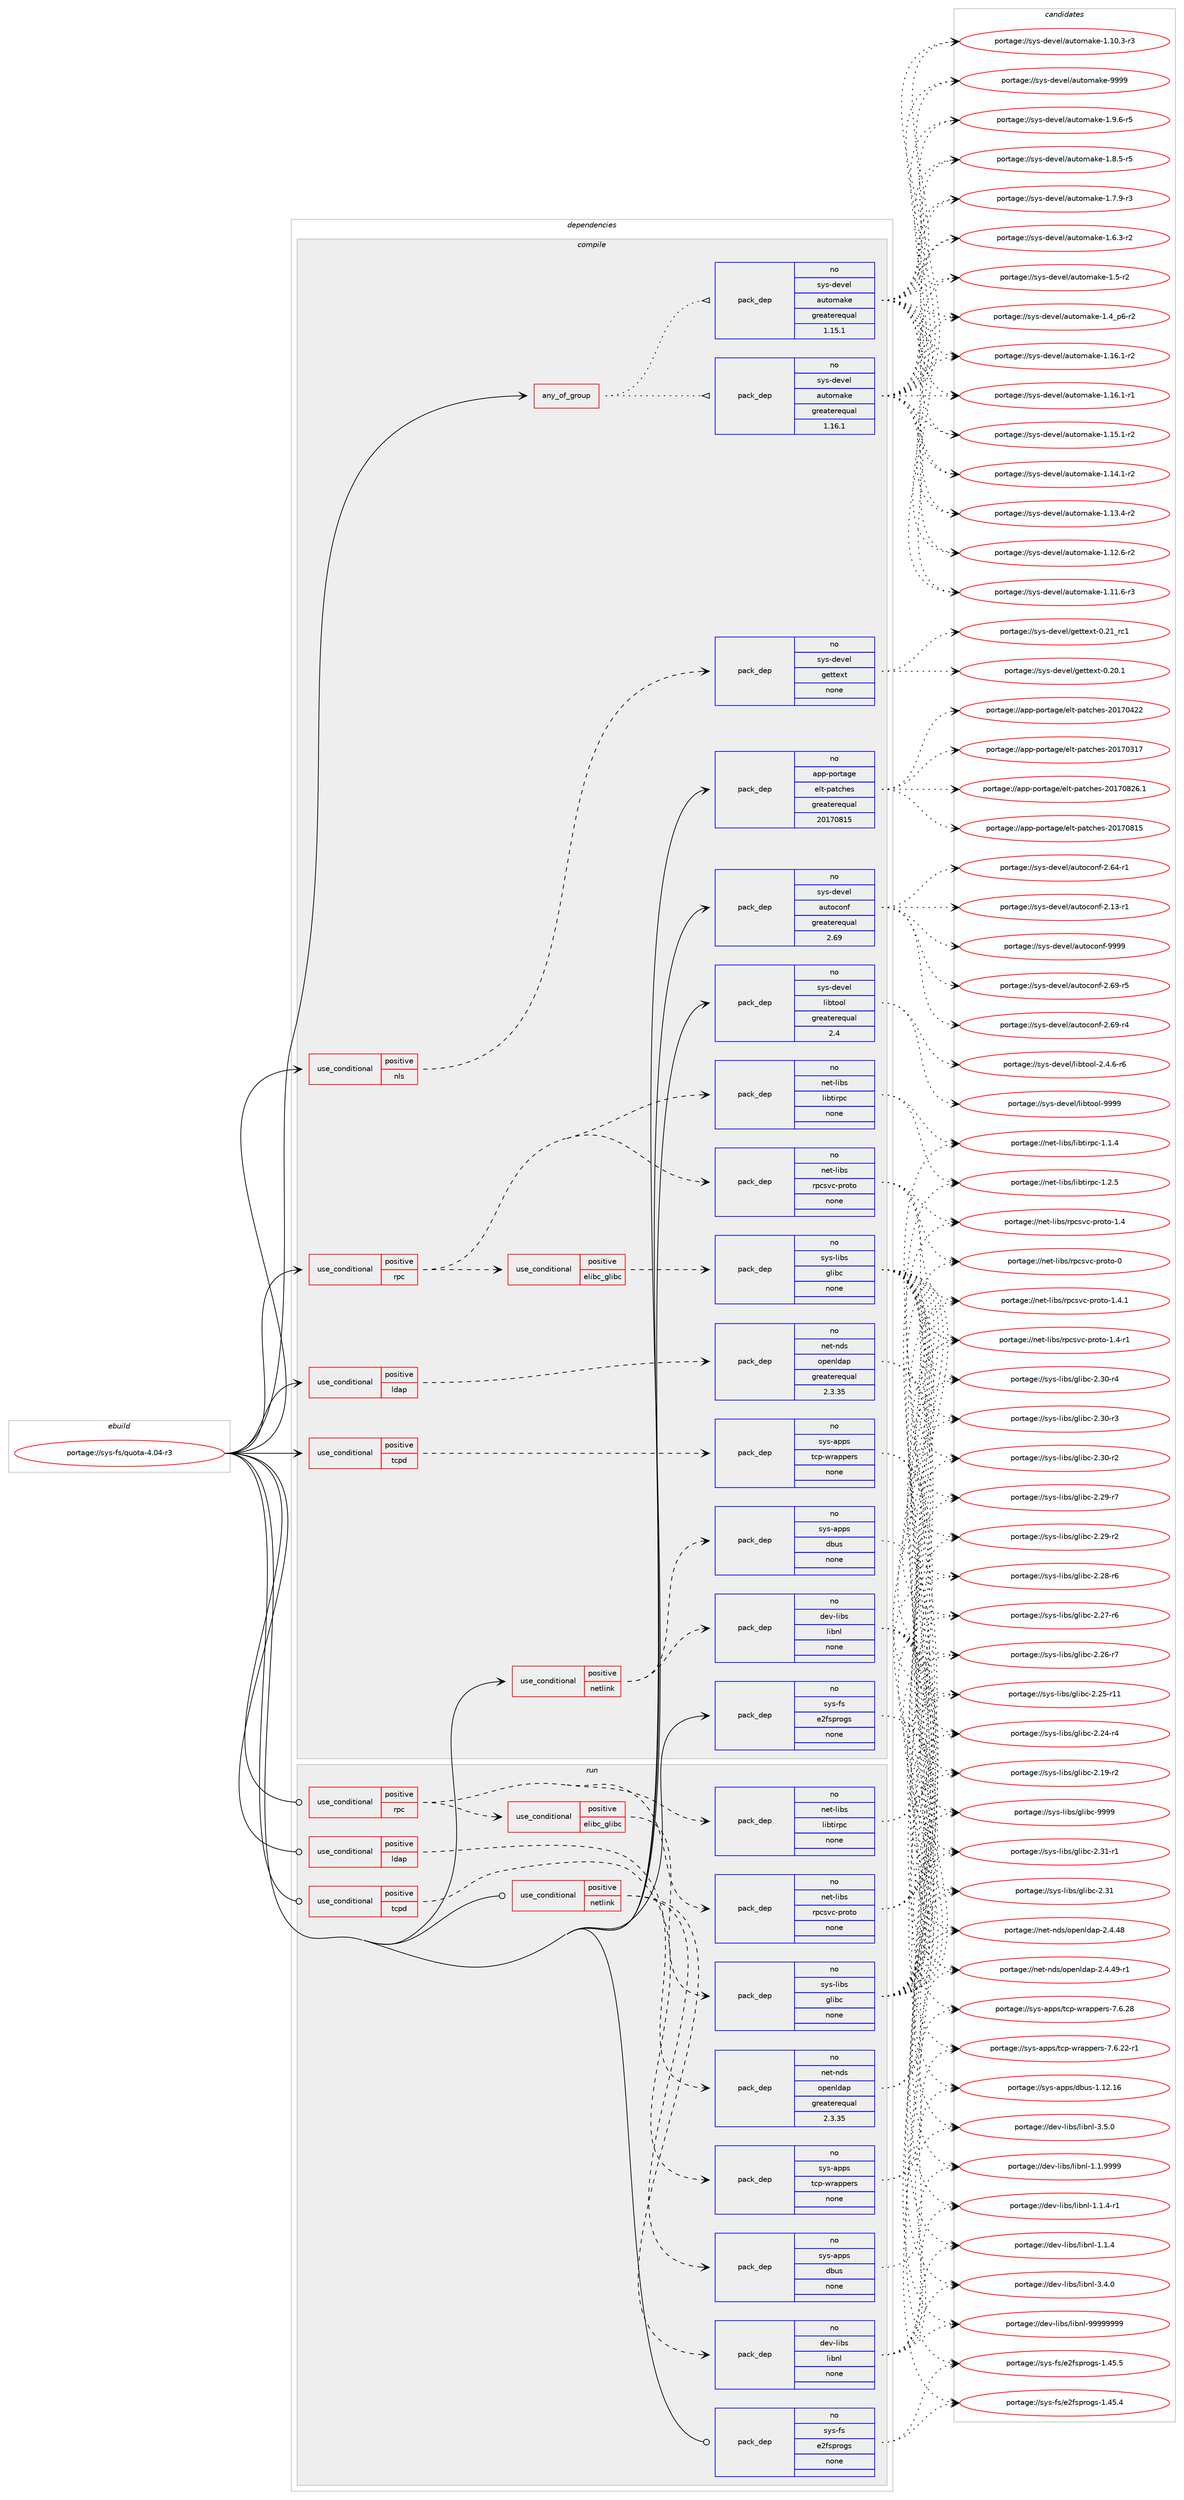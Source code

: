 digraph prolog {

# *************
# Graph options
# *************

newrank=true;
concentrate=true;
compound=true;
graph [rankdir=LR,fontname=Helvetica,fontsize=10,ranksep=1.5];#, ranksep=2.5, nodesep=0.2];
edge  [arrowhead=vee];
node  [fontname=Helvetica,fontsize=10];

# **********
# The ebuild
# **********

subgraph cluster_leftcol {
color=gray;
rank=same;
label=<<i>ebuild</i>>;
id [label="portage://sys-fs/quota-4.04-r3", color=red, width=4, href="../sys-fs/quota-4.04-r3.svg"];
}

# ****************
# The dependencies
# ****************

subgraph cluster_midcol {
color=gray;
label=<<i>dependencies</i>>;
subgraph cluster_compile {
fillcolor="#eeeeee";
style=filled;
label=<<i>compile</i>>;
subgraph any618 {
dependency23754 [label=<<TABLE BORDER="0" CELLBORDER="1" CELLSPACING="0" CELLPADDING="4"><TR><TD CELLPADDING="10">any_of_group</TD></TR></TABLE>>, shape=none, color=red];subgraph pack19306 {
dependency23755 [label=<<TABLE BORDER="0" CELLBORDER="1" CELLSPACING="0" CELLPADDING="4" WIDTH="220"><TR><TD ROWSPAN="6" CELLPADDING="30">pack_dep</TD></TR><TR><TD WIDTH="110">no</TD></TR><TR><TD>sys-devel</TD></TR><TR><TD>automake</TD></TR><TR><TD>greaterequal</TD></TR><TR><TD>1.16.1</TD></TR></TABLE>>, shape=none, color=blue];
}
dependency23754:e -> dependency23755:w [weight=20,style="dotted",arrowhead="oinv"];
subgraph pack19307 {
dependency23756 [label=<<TABLE BORDER="0" CELLBORDER="1" CELLSPACING="0" CELLPADDING="4" WIDTH="220"><TR><TD ROWSPAN="6" CELLPADDING="30">pack_dep</TD></TR><TR><TD WIDTH="110">no</TD></TR><TR><TD>sys-devel</TD></TR><TR><TD>automake</TD></TR><TR><TD>greaterequal</TD></TR><TR><TD>1.15.1</TD></TR></TABLE>>, shape=none, color=blue];
}
dependency23754:e -> dependency23756:w [weight=20,style="dotted",arrowhead="oinv"];
}
id:e -> dependency23754:w [weight=20,style="solid",arrowhead="vee"];
subgraph cond3828 {
dependency23757 [label=<<TABLE BORDER="0" CELLBORDER="1" CELLSPACING="0" CELLPADDING="4"><TR><TD ROWSPAN="3" CELLPADDING="10">use_conditional</TD></TR><TR><TD>positive</TD></TR><TR><TD>ldap</TD></TR></TABLE>>, shape=none, color=red];
subgraph pack19308 {
dependency23758 [label=<<TABLE BORDER="0" CELLBORDER="1" CELLSPACING="0" CELLPADDING="4" WIDTH="220"><TR><TD ROWSPAN="6" CELLPADDING="30">pack_dep</TD></TR><TR><TD WIDTH="110">no</TD></TR><TR><TD>net-nds</TD></TR><TR><TD>openldap</TD></TR><TR><TD>greaterequal</TD></TR><TR><TD>2.3.35</TD></TR></TABLE>>, shape=none, color=blue];
}
dependency23757:e -> dependency23758:w [weight=20,style="dashed",arrowhead="vee"];
}
id:e -> dependency23757:w [weight=20,style="solid",arrowhead="vee"];
subgraph cond3829 {
dependency23759 [label=<<TABLE BORDER="0" CELLBORDER="1" CELLSPACING="0" CELLPADDING="4"><TR><TD ROWSPAN="3" CELLPADDING="10">use_conditional</TD></TR><TR><TD>positive</TD></TR><TR><TD>netlink</TD></TR></TABLE>>, shape=none, color=red];
subgraph pack19309 {
dependency23760 [label=<<TABLE BORDER="0" CELLBORDER="1" CELLSPACING="0" CELLPADDING="4" WIDTH="220"><TR><TD ROWSPAN="6" CELLPADDING="30">pack_dep</TD></TR><TR><TD WIDTH="110">no</TD></TR><TR><TD>sys-apps</TD></TR><TR><TD>dbus</TD></TR><TR><TD>none</TD></TR><TR><TD></TD></TR></TABLE>>, shape=none, color=blue];
}
dependency23759:e -> dependency23760:w [weight=20,style="dashed",arrowhead="vee"];
subgraph pack19310 {
dependency23761 [label=<<TABLE BORDER="0" CELLBORDER="1" CELLSPACING="0" CELLPADDING="4" WIDTH="220"><TR><TD ROWSPAN="6" CELLPADDING="30">pack_dep</TD></TR><TR><TD WIDTH="110">no</TD></TR><TR><TD>dev-libs</TD></TR><TR><TD>libnl</TD></TR><TR><TD>none</TD></TR><TR><TD></TD></TR></TABLE>>, shape=none, color=blue];
}
dependency23759:e -> dependency23761:w [weight=20,style="dashed",arrowhead="vee"];
}
id:e -> dependency23759:w [weight=20,style="solid",arrowhead="vee"];
subgraph cond3830 {
dependency23762 [label=<<TABLE BORDER="0" CELLBORDER="1" CELLSPACING="0" CELLPADDING="4"><TR><TD ROWSPAN="3" CELLPADDING="10">use_conditional</TD></TR><TR><TD>positive</TD></TR><TR><TD>nls</TD></TR></TABLE>>, shape=none, color=red];
subgraph pack19311 {
dependency23763 [label=<<TABLE BORDER="0" CELLBORDER="1" CELLSPACING="0" CELLPADDING="4" WIDTH="220"><TR><TD ROWSPAN="6" CELLPADDING="30">pack_dep</TD></TR><TR><TD WIDTH="110">no</TD></TR><TR><TD>sys-devel</TD></TR><TR><TD>gettext</TD></TR><TR><TD>none</TD></TR><TR><TD></TD></TR></TABLE>>, shape=none, color=blue];
}
dependency23762:e -> dependency23763:w [weight=20,style="dashed",arrowhead="vee"];
}
id:e -> dependency23762:w [weight=20,style="solid",arrowhead="vee"];
subgraph cond3831 {
dependency23764 [label=<<TABLE BORDER="0" CELLBORDER="1" CELLSPACING="0" CELLPADDING="4"><TR><TD ROWSPAN="3" CELLPADDING="10">use_conditional</TD></TR><TR><TD>positive</TD></TR><TR><TD>rpc</TD></TR></TABLE>>, shape=none, color=red];
subgraph cond3832 {
dependency23765 [label=<<TABLE BORDER="0" CELLBORDER="1" CELLSPACING="0" CELLPADDING="4"><TR><TD ROWSPAN="3" CELLPADDING="10">use_conditional</TD></TR><TR><TD>positive</TD></TR><TR><TD>elibc_glibc</TD></TR></TABLE>>, shape=none, color=red];
subgraph pack19312 {
dependency23766 [label=<<TABLE BORDER="0" CELLBORDER="1" CELLSPACING="0" CELLPADDING="4" WIDTH="220"><TR><TD ROWSPAN="6" CELLPADDING="30">pack_dep</TD></TR><TR><TD WIDTH="110">no</TD></TR><TR><TD>sys-libs</TD></TR><TR><TD>glibc</TD></TR><TR><TD>none</TD></TR><TR><TD></TD></TR></TABLE>>, shape=none, color=blue];
}
dependency23765:e -> dependency23766:w [weight=20,style="dashed",arrowhead="vee"];
}
dependency23764:e -> dependency23765:w [weight=20,style="dashed",arrowhead="vee"];
subgraph pack19313 {
dependency23767 [label=<<TABLE BORDER="0" CELLBORDER="1" CELLSPACING="0" CELLPADDING="4" WIDTH="220"><TR><TD ROWSPAN="6" CELLPADDING="30">pack_dep</TD></TR><TR><TD WIDTH="110">no</TD></TR><TR><TD>net-libs</TD></TR><TR><TD>libtirpc</TD></TR><TR><TD>none</TD></TR><TR><TD></TD></TR></TABLE>>, shape=none, color=blue];
}
dependency23764:e -> dependency23767:w [weight=20,style="dashed",arrowhead="vee"];
subgraph pack19314 {
dependency23768 [label=<<TABLE BORDER="0" CELLBORDER="1" CELLSPACING="0" CELLPADDING="4" WIDTH="220"><TR><TD ROWSPAN="6" CELLPADDING="30">pack_dep</TD></TR><TR><TD WIDTH="110">no</TD></TR><TR><TD>net-libs</TD></TR><TR><TD>rpcsvc-proto</TD></TR><TR><TD>none</TD></TR><TR><TD></TD></TR></TABLE>>, shape=none, color=blue];
}
dependency23764:e -> dependency23768:w [weight=20,style="dashed",arrowhead="vee"];
}
id:e -> dependency23764:w [weight=20,style="solid",arrowhead="vee"];
subgraph cond3833 {
dependency23769 [label=<<TABLE BORDER="0" CELLBORDER="1" CELLSPACING="0" CELLPADDING="4"><TR><TD ROWSPAN="3" CELLPADDING="10">use_conditional</TD></TR><TR><TD>positive</TD></TR><TR><TD>tcpd</TD></TR></TABLE>>, shape=none, color=red];
subgraph pack19315 {
dependency23770 [label=<<TABLE BORDER="0" CELLBORDER="1" CELLSPACING="0" CELLPADDING="4" WIDTH="220"><TR><TD ROWSPAN="6" CELLPADDING="30">pack_dep</TD></TR><TR><TD WIDTH="110">no</TD></TR><TR><TD>sys-apps</TD></TR><TR><TD>tcp-wrappers</TD></TR><TR><TD>none</TD></TR><TR><TD></TD></TR></TABLE>>, shape=none, color=blue];
}
dependency23769:e -> dependency23770:w [weight=20,style="dashed",arrowhead="vee"];
}
id:e -> dependency23769:w [weight=20,style="solid",arrowhead="vee"];
subgraph pack19316 {
dependency23771 [label=<<TABLE BORDER="0" CELLBORDER="1" CELLSPACING="0" CELLPADDING="4" WIDTH="220"><TR><TD ROWSPAN="6" CELLPADDING="30">pack_dep</TD></TR><TR><TD WIDTH="110">no</TD></TR><TR><TD>app-portage</TD></TR><TR><TD>elt-patches</TD></TR><TR><TD>greaterequal</TD></TR><TR><TD>20170815</TD></TR></TABLE>>, shape=none, color=blue];
}
id:e -> dependency23771:w [weight=20,style="solid",arrowhead="vee"];
subgraph pack19317 {
dependency23772 [label=<<TABLE BORDER="0" CELLBORDER="1" CELLSPACING="0" CELLPADDING="4" WIDTH="220"><TR><TD ROWSPAN="6" CELLPADDING="30">pack_dep</TD></TR><TR><TD WIDTH="110">no</TD></TR><TR><TD>sys-devel</TD></TR><TR><TD>autoconf</TD></TR><TR><TD>greaterequal</TD></TR><TR><TD>2.69</TD></TR></TABLE>>, shape=none, color=blue];
}
id:e -> dependency23772:w [weight=20,style="solid",arrowhead="vee"];
subgraph pack19318 {
dependency23773 [label=<<TABLE BORDER="0" CELLBORDER="1" CELLSPACING="0" CELLPADDING="4" WIDTH="220"><TR><TD ROWSPAN="6" CELLPADDING="30">pack_dep</TD></TR><TR><TD WIDTH="110">no</TD></TR><TR><TD>sys-devel</TD></TR><TR><TD>libtool</TD></TR><TR><TD>greaterequal</TD></TR><TR><TD>2.4</TD></TR></TABLE>>, shape=none, color=blue];
}
id:e -> dependency23773:w [weight=20,style="solid",arrowhead="vee"];
subgraph pack19319 {
dependency23774 [label=<<TABLE BORDER="0" CELLBORDER="1" CELLSPACING="0" CELLPADDING="4" WIDTH="220"><TR><TD ROWSPAN="6" CELLPADDING="30">pack_dep</TD></TR><TR><TD WIDTH="110">no</TD></TR><TR><TD>sys-fs</TD></TR><TR><TD>e2fsprogs</TD></TR><TR><TD>none</TD></TR><TR><TD></TD></TR></TABLE>>, shape=none, color=blue];
}
id:e -> dependency23774:w [weight=20,style="solid",arrowhead="vee"];
}
subgraph cluster_compileandrun {
fillcolor="#eeeeee";
style=filled;
label=<<i>compile and run</i>>;
}
subgraph cluster_run {
fillcolor="#eeeeee";
style=filled;
label=<<i>run</i>>;
subgraph cond3834 {
dependency23775 [label=<<TABLE BORDER="0" CELLBORDER="1" CELLSPACING="0" CELLPADDING="4"><TR><TD ROWSPAN="3" CELLPADDING="10">use_conditional</TD></TR><TR><TD>positive</TD></TR><TR><TD>ldap</TD></TR></TABLE>>, shape=none, color=red];
subgraph pack19320 {
dependency23776 [label=<<TABLE BORDER="0" CELLBORDER="1" CELLSPACING="0" CELLPADDING="4" WIDTH="220"><TR><TD ROWSPAN="6" CELLPADDING="30">pack_dep</TD></TR><TR><TD WIDTH="110">no</TD></TR><TR><TD>net-nds</TD></TR><TR><TD>openldap</TD></TR><TR><TD>greaterequal</TD></TR><TR><TD>2.3.35</TD></TR></TABLE>>, shape=none, color=blue];
}
dependency23775:e -> dependency23776:w [weight=20,style="dashed",arrowhead="vee"];
}
id:e -> dependency23775:w [weight=20,style="solid",arrowhead="odot"];
subgraph cond3835 {
dependency23777 [label=<<TABLE BORDER="0" CELLBORDER="1" CELLSPACING="0" CELLPADDING="4"><TR><TD ROWSPAN="3" CELLPADDING="10">use_conditional</TD></TR><TR><TD>positive</TD></TR><TR><TD>netlink</TD></TR></TABLE>>, shape=none, color=red];
subgraph pack19321 {
dependency23778 [label=<<TABLE BORDER="0" CELLBORDER="1" CELLSPACING="0" CELLPADDING="4" WIDTH="220"><TR><TD ROWSPAN="6" CELLPADDING="30">pack_dep</TD></TR><TR><TD WIDTH="110">no</TD></TR><TR><TD>sys-apps</TD></TR><TR><TD>dbus</TD></TR><TR><TD>none</TD></TR><TR><TD></TD></TR></TABLE>>, shape=none, color=blue];
}
dependency23777:e -> dependency23778:w [weight=20,style="dashed",arrowhead="vee"];
subgraph pack19322 {
dependency23779 [label=<<TABLE BORDER="0" CELLBORDER="1" CELLSPACING="0" CELLPADDING="4" WIDTH="220"><TR><TD ROWSPAN="6" CELLPADDING="30">pack_dep</TD></TR><TR><TD WIDTH="110">no</TD></TR><TR><TD>dev-libs</TD></TR><TR><TD>libnl</TD></TR><TR><TD>none</TD></TR><TR><TD></TD></TR></TABLE>>, shape=none, color=blue];
}
dependency23777:e -> dependency23779:w [weight=20,style="dashed",arrowhead="vee"];
}
id:e -> dependency23777:w [weight=20,style="solid",arrowhead="odot"];
subgraph cond3836 {
dependency23780 [label=<<TABLE BORDER="0" CELLBORDER="1" CELLSPACING="0" CELLPADDING="4"><TR><TD ROWSPAN="3" CELLPADDING="10">use_conditional</TD></TR><TR><TD>positive</TD></TR><TR><TD>rpc</TD></TR></TABLE>>, shape=none, color=red];
subgraph cond3837 {
dependency23781 [label=<<TABLE BORDER="0" CELLBORDER="1" CELLSPACING="0" CELLPADDING="4"><TR><TD ROWSPAN="3" CELLPADDING="10">use_conditional</TD></TR><TR><TD>positive</TD></TR><TR><TD>elibc_glibc</TD></TR></TABLE>>, shape=none, color=red];
subgraph pack19323 {
dependency23782 [label=<<TABLE BORDER="0" CELLBORDER="1" CELLSPACING="0" CELLPADDING="4" WIDTH="220"><TR><TD ROWSPAN="6" CELLPADDING="30">pack_dep</TD></TR><TR><TD WIDTH="110">no</TD></TR><TR><TD>sys-libs</TD></TR><TR><TD>glibc</TD></TR><TR><TD>none</TD></TR><TR><TD></TD></TR></TABLE>>, shape=none, color=blue];
}
dependency23781:e -> dependency23782:w [weight=20,style="dashed",arrowhead="vee"];
}
dependency23780:e -> dependency23781:w [weight=20,style="dashed",arrowhead="vee"];
subgraph pack19324 {
dependency23783 [label=<<TABLE BORDER="0" CELLBORDER="1" CELLSPACING="0" CELLPADDING="4" WIDTH="220"><TR><TD ROWSPAN="6" CELLPADDING="30">pack_dep</TD></TR><TR><TD WIDTH="110">no</TD></TR><TR><TD>net-libs</TD></TR><TR><TD>libtirpc</TD></TR><TR><TD>none</TD></TR><TR><TD></TD></TR></TABLE>>, shape=none, color=blue];
}
dependency23780:e -> dependency23783:w [weight=20,style="dashed",arrowhead="vee"];
subgraph pack19325 {
dependency23784 [label=<<TABLE BORDER="0" CELLBORDER="1" CELLSPACING="0" CELLPADDING="4" WIDTH="220"><TR><TD ROWSPAN="6" CELLPADDING="30">pack_dep</TD></TR><TR><TD WIDTH="110">no</TD></TR><TR><TD>net-libs</TD></TR><TR><TD>rpcsvc-proto</TD></TR><TR><TD>none</TD></TR><TR><TD></TD></TR></TABLE>>, shape=none, color=blue];
}
dependency23780:e -> dependency23784:w [weight=20,style="dashed",arrowhead="vee"];
}
id:e -> dependency23780:w [weight=20,style="solid",arrowhead="odot"];
subgraph cond3838 {
dependency23785 [label=<<TABLE BORDER="0" CELLBORDER="1" CELLSPACING="0" CELLPADDING="4"><TR><TD ROWSPAN="3" CELLPADDING="10">use_conditional</TD></TR><TR><TD>positive</TD></TR><TR><TD>tcpd</TD></TR></TABLE>>, shape=none, color=red];
subgraph pack19326 {
dependency23786 [label=<<TABLE BORDER="0" CELLBORDER="1" CELLSPACING="0" CELLPADDING="4" WIDTH="220"><TR><TD ROWSPAN="6" CELLPADDING="30">pack_dep</TD></TR><TR><TD WIDTH="110">no</TD></TR><TR><TD>sys-apps</TD></TR><TR><TD>tcp-wrappers</TD></TR><TR><TD>none</TD></TR><TR><TD></TD></TR></TABLE>>, shape=none, color=blue];
}
dependency23785:e -> dependency23786:w [weight=20,style="dashed",arrowhead="vee"];
}
id:e -> dependency23785:w [weight=20,style="solid",arrowhead="odot"];
subgraph pack19327 {
dependency23787 [label=<<TABLE BORDER="0" CELLBORDER="1" CELLSPACING="0" CELLPADDING="4" WIDTH="220"><TR><TD ROWSPAN="6" CELLPADDING="30">pack_dep</TD></TR><TR><TD WIDTH="110">no</TD></TR><TR><TD>sys-fs</TD></TR><TR><TD>e2fsprogs</TD></TR><TR><TD>none</TD></TR><TR><TD></TD></TR></TABLE>>, shape=none, color=blue];
}
id:e -> dependency23787:w [weight=20,style="solid",arrowhead="odot"];
}
}

# **************
# The candidates
# **************

subgraph cluster_choices {
rank=same;
color=gray;
label=<<i>candidates</i>>;

subgraph choice19306 {
color=black;
nodesep=1;
choice115121115451001011181011084797117116111109971071014557575757 [label="portage://sys-devel/automake-9999", color=red, width=4,href="../sys-devel/automake-9999.svg"];
choice115121115451001011181011084797117116111109971071014549465746544511453 [label="portage://sys-devel/automake-1.9.6-r5", color=red, width=4,href="../sys-devel/automake-1.9.6-r5.svg"];
choice115121115451001011181011084797117116111109971071014549465646534511453 [label="portage://sys-devel/automake-1.8.5-r5", color=red, width=4,href="../sys-devel/automake-1.8.5-r5.svg"];
choice115121115451001011181011084797117116111109971071014549465546574511451 [label="portage://sys-devel/automake-1.7.9-r3", color=red, width=4,href="../sys-devel/automake-1.7.9-r3.svg"];
choice115121115451001011181011084797117116111109971071014549465446514511450 [label="portage://sys-devel/automake-1.6.3-r2", color=red, width=4,href="../sys-devel/automake-1.6.3-r2.svg"];
choice11512111545100101118101108479711711611110997107101454946534511450 [label="portage://sys-devel/automake-1.5-r2", color=red, width=4,href="../sys-devel/automake-1.5-r2.svg"];
choice115121115451001011181011084797117116111109971071014549465295112544511450 [label="portage://sys-devel/automake-1.4_p6-r2", color=red, width=4,href="../sys-devel/automake-1.4_p6-r2.svg"];
choice11512111545100101118101108479711711611110997107101454946495446494511450 [label="portage://sys-devel/automake-1.16.1-r2", color=red, width=4,href="../sys-devel/automake-1.16.1-r2.svg"];
choice11512111545100101118101108479711711611110997107101454946495446494511449 [label="portage://sys-devel/automake-1.16.1-r1", color=red, width=4,href="../sys-devel/automake-1.16.1-r1.svg"];
choice11512111545100101118101108479711711611110997107101454946495346494511450 [label="portage://sys-devel/automake-1.15.1-r2", color=red, width=4,href="../sys-devel/automake-1.15.1-r2.svg"];
choice11512111545100101118101108479711711611110997107101454946495246494511450 [label="portage://sys-devel/automake-1.14.1-r2", color=red, width=4,href="../sys-devel/automake-1.14.1-r2.svg"];
choice11512111545100101118101108479711711611110997107101454946495146524511450 [label="portage://sys-devel/automake-1.13.4-r2", color=red, width=4,href="../sys-devel/automake-1.13.4-r2.svg"];
choice11512111545100101118101108479711711611110997107101454946495046544511450 [label="portage://sys-devel/automake-1.12.6-r2", color=red, width=4,href="../sys-devel/automake-1.12.6-r2.svg"];
choice11512111545100101118101108479711711611110997107101454946494946544511451 [label="portage://sys-devel/automake-1.11.6-r3", color=red, width=4,href="../sys-devel/automake-1.11.6-r3.svg"];
choice11512111545100101118101108479711711611110997107101454946494846514511451 [label="portage://sys-devel/automake-1.10.3-r3", color=red, width=4,href="../sys-devel/automake-1.10.3-r3.svg"];
dependency23755:e -> choice115121115451001011181011084797117116111109971071014557575757:w [style=dotted,weight="100"];
dependency23755:e -> choice115121115451001011181011084797117116111109971071014549465746544511453:w [style=dotted,weight="100"];
dependency23755:e -> choice115121115451001011181011084797117116111109971071014549465646534511453:w [style=dotted,weight="100"];
dependency23755:e -> choice115121115451001011181011084797117116111109971071014549465546574511451:w [style=dotted,weight="100"];
dependency23755:e -> choice115121115451001011181011084797117116111109971071014549465446514511450:w [style=dotted,weight="100"];
dependency23755:e -> choice11512111545100101118101108479711711611110997107101454946534511450:w [style=dotted,weight="100"];
dependency23755:e -> choice115121115451001011181011084797117116111109971071014549465295112544511450:w [style=dotted,weight="100"];
dependency23755:e -> choice11512111545100101118101108479711711611110997107101454946495446494511450:w [style=dotted,weight="100"];
dependency23755:e -> choice11512111545100101118101108479711711611110997107101454946495446494511449:w [style=dotted,weight="100"];
dependency23755:e -> choice11512111545100101118101108479711711611110997107101454946495346494511450:w [style=dotted,weight="100"];
dependency23755:e -> choice11512111545100101118101108479711711611110997107101454946495246494511450:w [style=dotted,weight="100"];
dependency23755:e -> choice11512111545100101118101108479711711611110997107101454946495146524511450:w [style=dotted,weight="100"];
dependency23755:e -> choice11512111545100101118101108479711711611110997107101454946495046544511450:w [style=dotted,weight="100"];
dependency23755:e -> choice11512111545100101118101108479711711611110997107101454946494946544511451:w [style=dotted,weight="100"];
dependency23755:e -> choice11512111545100101118101108479711711611110997107101454946494846514511451:w [style=dotted,weight="100"];
}
subgraph choice19307 {
color=black;
nodesep=1;
choice115121115451001011181011084797117116111109971071014557575757 [label="portage://sys-devel/automake-9999", color=red, width=4,href="../sys-devel/automake-9999.svg"];
choice115121115451001011181011084797117116111109971071014549465746544511453 [label="portage://sys-devel/automake-1.9.6-r5", color=red, width=4,href="../sys-devel/automake-1.9.6-r5.svg"];
choice115121115451001011181011084797117116111109971071014549465646534511453 [label="portage://sys-devel/automake-1.8.5-r5", color=red, width=4,href="../sys-devel/automake-1.8.5-r5.svg"];
choice115121115451001011181011084797117116111109971071014549465546574511451 [label="portage://sys-devel/automake-1.7.9-r3", color=red, width=4,href="../sys-devel/automake-1.7.9-r3.svg"];
choice115121115451001011181011084797117116111109971071014549465446514511450 [label="portage://sys-devel/automake-1.6.3-r2", color=red, width=4,href="../sys-devel/automake-1.6.3-r2.svg"];
choice11512111545100101118101108479711711611110997107101454946534511450 [label="portage://sys-devel/automake-1.5-r2", color=red, width=4,href="../sys-devel/automake-1.5-r2.svg"];
choice115121115451001011181011084797117116111109971071014549465295112544511450 [label="portage://sys-devel/automake-1.4_p6-r2", color=red, width=4,href="../sys-devel/automake-1.4_p6-r2.svg"];
choice11512111545100101118101108479711711611110997107101454946495446494511450 [label="portage://sys-devel/automake-1.16.1-r2", color=red, width=4,href="../sys-devel/automake-1.16.1-r2.svg"];
choice11512111545100101118101108479711711611110997107101454946495446494511449 [label="portage://sys-devel/automake-1.16.1-r1", color=red, width=4,href="../sys-devel/automake-1.16.1-r1.svg"];
choice11512111545100101118101108479711711611110997107101454946495346494511450 [label="portage://sys-devel/automake-1.15.1-r2", color=red, width=4,href="../sys-devel/automake-1.15.1-r2.svg"];
choice11512111545100101118101108479711711611110997107101454946495246494511450 [label="portage://sys-devel/automake-1.14.1-r2", color=red, width=4,href="../sys-devel/automake-1.14.1-r2.svg"];
choice11512111545100101118101108479711711611110997107101454946495146524511450 [label="portage://sys-devel/automake-1.13.4-r2", color=red, width=4,href="../sys-devel/automake-1.13.4-r2.svg"];
choice11512111545100101118101108479711711611110997107101454946495046544511450 [label="portage://sys-devel/automake-1.12.6-r2", color=red, width=4,href="../sys-devel/automake-1.12.6-r2.svg"];
choice11512111545100101118101108479711711611110997107101454946494946544511451 [label="portage://sys-devel/automake-1.11.6-r3", color=red, width=4,href="../sys-devel/automake-1.11.6-r3.svg"];
choice11512111545100101118101108479711711611110997107101454946494846514511451 [label="portage://sys-devel/automake-1.10.3-r3", color=red, width=4,href="../sys-devel/automake-1.10.3-r3.svg"];
dependency23756:e -> choice115121115451001011181011084797117116111109971071014557575757:w [style=dotted,weight="100"];
dependency23756:e -> choice115121115451001011181011084797117116111109971071014549465746544511453:w [style=dotted,weight="100"];
dependency23756:e -> choice115121115451001011181011084797117116111109971071014549465646534511453:w [style=dotted,weight="100"];
dependency23756:e -> choice115121115451001011181011084797117116111109971071014549465546574511451:w [style=dotted,weight="100"];
dependency23756:e -> choice115121115451001011181011084797117116111109971071014549465446514511450:w [style=dotted,weight="100"];
dependency23756:e -> choice11512111545100101118101108479711711611110997107101454946534511450:w [style=dotted,weight="100"];
dependency23756:e -> choice115121115451001011181011084797117116111109971071014549465295112544511450:w [style=dotted,weight="100"];
dependency23756:e -> choice11512111545100101118101108479711711611110997107101454946495446494511450:w [style=dotted,weight="100"];
dependency23756:e -> choice11512111545100101118101108479711711611110997107101454946495446494511449:w [style=dotted,weight="100"];
dependency23756:e -> choice11512111545100101118101108479711711611110997107101454946495346494511450:w [style=dotted,weight="100"];
dependency23756:e -> choice11512111545100101118101108479711711611110997107101454946495246494511450:w [style=dotted,weight="100"];
dependency23756:e -> choice11512111545100101118101108479711711611110997107101454946495146524511450:w [style=dotted,weight="100"];
dependency23756:e -> choice11512111545100101118101108479711711611110997107101454946495046544511450:w [style=dotted,weight="100"];
dependency23756:e -> choice11512111545100101118101108479711711611110997107101454946494946544511451:w [style=dotted,weight="100"];
dependency23756:e -> choice11512111545100101118101108479711711611110997107101454946494846514511451:w [style=dotted,weight="100"];
}
subgraph choice19308 {
color=black;
nodesep=1;
choice110101116451101001154711111210111010810097112455046524652574511449 [label="portage://net-nds/openldap-2.4.49-r1", color=red, width=4,href="../net-nds/openldap-2.4.49-r1.svg"];
choice11010111645110100115471111121011101081009711245504652465256 [label="portage://net-nds/openldap-2.4.48", color=red, width=4,href="../net-nds/openldap-2.4.48.svg"];
dependency23758:e -> choice110101116451101001154711111210111010810097112455046524652574511449:w [style=dotted,weight="100"];
dependency23758:e -> choice11010111645110100115471111121011101081009711245504652465256:w [style=dotted,weight="100"];
}
subgraph choice19309 {
color=black;
nodesep=1;
choice115121115459711211211547100981171154549464950464954 [label="portage://sys-apps/dbus-1.12.16", color=red, width=4,href="../sys-apps/dbus-1.12.16.svg"];
dependency23760:e -> choice115121115459711211211547100981171154549464950464954:w [style=dotted,weight="100"];
}
subgraph choice19310 {
color=black;
nodesep=1;
choice10010111845108105981154710810598110108455757575757575757 [label="portage://dev-libs/libnl-99999999", color=red, width=4,href="../dev-libs/libnl-99999999.svg"];
choice10010111845108105981154710810598110108455146534648 [label="portage://dev-libs/libnl-3.5.0", color=red, width=4,href="../dev-libs/libnl-3.5.0.svg"];
choice10010111845108105981154710810598110108455146524648 [label="portage://dev-libs/libnl-3.4.0", color=red, width=4,href="../dev-libs/libnl-3.4.0.svg"];
choice10010111845108105981154710810598110108454946494657575757 [label="portage://dev-libs/libnl-1.1.9999", color=red, width=4,href="../dev-libs/libnl-1.1.9999.svg"];
choice100101118451081059811547108105981101084549464946524511449 [label="portage://dev-libs/libnl-1.1.4-r1", color=red, width=4,href="../dev-libs/libnl-1.1.4-r1.svg"];
choice10010111845108105981154710810598110108454946494652 [label="portage://dev-libs/libnl-1.1.4", color=red, width=4,href="../dev-libs/libnl-1.1.4.svg"];
dependency23761:e -> choice10010111845108105981154710810598110108455757575757575757:w [style=dotted,weight="100"];
dependency23761:e -> choice10010111845108105981154710810598110108455146534648:w [style=dotted,weight="100"];
dependency23761:e -> choice10010111845108105981154710810598110108455146524648:w [style=dotted,weight="100"];
dependency23761:e -> choice10010111845108105981154710810598110108454946494657575757:w [style=dotted,weight="100"];
dependency23761:e -> choice100101118451081059811547108105981101084549464946524511449:w [style=dotted,weight="100"];
dependency23761:e -> choice10010111845108105981154710810598110108454946494652:w [style=dotted,weight="100"];
}
subgraph choice19311 {
color=black;
nodesep=1;
choice11512111545100101118101108471031011161161011201164548465049951149949 [label="portage://sys-devel/gettext-0.21_rc1", color=red, width=4,href="../sys-devel/gettext-0.21_rc1.svg"];
choice115121115451001011181011084710310111611610112011645484650484649 [label="portage://sys-devel/gettext-0.20.1", color=red, width=4,href="../sys-devel/gettext-0.20.1.svg"];
dependency23763:e -> choice11512111545100101118101108471031011161161011201164548465049951149949:w [style=dotted,weight="100"];
dependency23763:e -> choice115121115451001011181011084710310111611610112011645484650484649:w [style=dotted,weight="100"];
}
subgraph choice19312 {
color=black;
nodesep=1;
choice11512111545108105981154710310810598994557575757 [label="portage://sys-libs/glibc-9999", color=red, width=4,href="../sys-libs/glibc-9999.svg"];
choice115121115451081059811547103108105989945504651494511449 [label="portage://sys-libs/glibc-2.31-r1", color=red, width=4,href="../sys-libs/glibc-2.31-r1.svg"];
choice11512111545108105981154710310810598994550465149 [label="portage://sys-libs/glibc-2.31", color=red, width=4,href="../sys-libs/glibc-2.31.svg"];
choice115121115451081059811547103108105989945504651484511452 [label="portage://sys-libs/glibc-2.30-r4", color=red, width=4,href="../sys-libs/glibc-2.30-r4.svg"];
choice115121115451081059811547103108105989945504651484511451 [label="portage://sys-libs/glibc-2.30-r3", color=red, width=4,href="../sys-libs/glibc-2.30-r3.svg"];
choice115121115451081059811547103108105989945504651484511450 [label="portage://sys-libs/glibc-2.30-r2", color=red, width=4,href="../sys-libs/glibc-2.30-r2.svg"];
choice115121115451081059811547103108105989945504650574511455 [label="portage://sys-libs/glibc-2.29-r7", color=red, width=4,href="../sys-libs/glibc-2.29-r7.svg"];
choice115121115451081059811547103108105989945504650574511450 [label="portage://sys-libs/glibc-2.29-r2", color=red, width=4,href="../sys-libs/glibc-2.29-r2.svg"];
choice115121115451081059811547103108105989945504650564511454 [label="portage://sys-libs/glibc-2.28-r6", color=red, width=4,href="../sys-libs/glibc-2.28-r6.svg"];
choice115121115451081059811547103108105989945504650554511454 [label="portage://sys-libs/glibc-2.27-r6", color=red, width=4,href="../sys-libs/glibc-2.27-r6.svg"];
choice115121115451081059811547103108105989945504650544511455 [label="portage://sys-libs/glibc-2.26-r7", color=red, width=4,href="../sys-libs/glibc-2.26-r7.svg"];
choice11512111545108105981154710310810598994550465053451144949 [label="portage://sys-libs/glibc-2.25-r11", color=red, width=4,href="../sys-libs/glibc-2.25-r11.svg"];
choice115121115451081059811547103108105989945504650524511452 [label="portage://sys-libs/glibc-2.24-r4", color=red, width=4,href="../sys-libs/glibc-2.24-r4.svg"];
choice115121115451081059811547103108105989945504649574511450 [label="portage://sys-libs/glibc-2.19-r2", color=red, width=4,href="../sys-libs/glibc-2.19-r2.svg"];
dependency23766:e -> choice11512111545108105981154710310810598994557575757:w [style=dotted,weight="100"];
dependency23766:e -> choice115121115451081059811547103108105989945504651494511449:w [style=dotted,weight="100"];
dependency23766:e -> choice11512111545108105981154710310810598994550465149:w [style=dotted,weight="100"];
dependency23766:e -> choice115121115451081059811547103108105989945504651484511452:w [style=dotted,weight="100"];
dependency23766:e -> choice115121115451081059811547103108105989945504651484511451:w [style=dotted,weight="100"];
dependency23766:e -> choice115121115451081059811547103108105989945504651484511450:w [style=dotted,weight="100"];
dependency23766:e -> choice115121115451081059811547103108105989945504650574511455:w [style=dotted,weight="100"];
dependency23766:e -> choice115121115451081059811547103108105989945504650574511450:w [style=dotted,weight="100"];
dependency23766:e -> choice115121115451081059811547103108105989945504650564511454:w [style=dotted,weight="100"];
dependency23766:e -> choice115121115451081059811547103108105989945504650554511454:w [style=dotted,weight="100"];
dependency23766:e -> choice115121115451081059811547103108105989945504650544511455:w [style=dotted,weight="100"];
dependency23766:e -> choice11512111545108105981154710310810598994550465053451144949:w [style=dotted,weight="100"];
dependency23766:e -> choice115121115451081059811547103108105989945504650524511452:w [style=dotted,weight="100"];
dependency23766:e -> choice115121115451081059811547103108105989945504649574511450:w [style=dotted,weight="100"];
}
subgraph choice19313 {
color=black;
nodesep=1;
choice1101011164510810598115471081059811610511411299454946504653 [label="portage://net-libs/libtirpc-1.2.5", color=red, width=4,href="../net-libs/libtirpc-1.2.5.svg"];
choice1101011164510810598115471081059811610511411299454946494652 [label="portage://net-libs/libtirpc-1.1.4", color=red, width=4,href="../net-libs/libtirpc-1.1.4.svg"];
dependency23767:e -> choice1101011164510810598115471081059811610511411299454946504653:w [style=dotted,weight="100"];
dependency23767:e -> choice1101011164510810598115471081059811610511411299454946494652:w [style=dotted,weight="100"];
}
subgraph choice19314 {
color=black;
nodesep=1;
choice110101116451081059811547114112991151189945112114111116111454946524649 [label="portage://net-libs/rpcsvc-proto-1.4.1", color=red, width=4,href="../net-libs/rpcsvc-proto-1.4.1.svg"];
choice110101116451081059811547114112991151189945112114111116111454946524511449 [label="portage://net-libs/rpcsvc-proto-1.4-r1", color=red, width=4,href="../net-libs/rpcsvc-proto-1.4-r1.svg"];
choice11010111645108105981154711411299115118994511211411111611145494652 [label="portage://net-libs/rpcsvc-proto-1.4", color=red, width=4,href="../net-libs/rpcsvc-proto-1.4.svg"];
choice1101011164510810598115471141129911511899451121141111161114548 [label="portage://net-libs/rpcsvc-proto-0", color=red, width=4,href="../net-libs/rpcsvc-proto-0.svg"];
dependency23768:e -> choice110101116451081059811547114112991151189945112114111116111454946524649:w [style=dotted,weight="100"];
dependency23768:e -> choice110101116451081059811547114112991151189945112114111116111454946524511449:w [style=dotted,weight="100"];
dependency23768:e -> choice11010111645108105981154711411299115118994511211411111611145494652:w [style=dotted,weight="100"];
dependency23768:e -> choice1101011164510810598115471141129911511899451121141111161114548:w [style=dotted,weight="100"];
}
subgraph choice19315 {
color=black;
nodesep=1;
choice11512111545971121121154711699112451191149711211210111411545554654465056 [label="portage://sys-apps/tcp-wrappers-7.6.28", color=red, width=4,href="../sys-apps/tcp-wrappers-7.6.28.svg"];
choice115121115459711211211547116991124511911497112112101114115455546544650504511449 [label="portage://sys-apps/tcp-wrappers-7.6.22-r1", color=red, width=4,href="../sys-apps/tcp-wrappers-7.6.22-r1.svg"];
dependency23770:e -> choice11512111545971121121154711699112451191149711211210111411545554654465056:w [style=dotted,weight="100"];
dependency23770:e -> choice115121115459711211211547116991124511911497112112101114115455546544650504511449:w [style=dotted,weight="100"];
}
subgraph choice19316 {
color=black;
nodesep=1;
choice971121124511211111411697103101471011081164511297116991041011154550484955485650544649 [label="portage://app-portage/elt-patches-20170826.1", color=red, width=4,href="../app-portage/elt-patches-20170826.1.svg"];
choice97112112451121111141169710310147101108116451129711699104101115455048495548564953 [label="portage://app-portage/elt-patches-20170815", color=red, width=4,href="../app-portage/elt-patches-20170815.svg"];
choice97112112451121111141169710310147101108116451129711699104101115455048495548525050 [label="portage://app-portage/elt-patches-20170422", color=red, width=4,href="../app-portage/elt-patches-20170422.svg"];
choice97112112451121111141169710310147101108116451129711699104101115455048495548514955 [label="portage://app-portage/elt-patches-20170317", color=red, width=4,href="../app-portage/elt-patches-20170317.svg"];
dependency23771:e -> choice971121124511211111411697103101471011081164511297116991041011154550484955485650544649:w [style=dotted,weight="100"];
dependency23771:e -> choice97112112451121111141169710310147101108116451129711699104101115455048495548564953:w [style=dotted,weight="100"];
dependency23771:e -> choice97112112451121111141169710310147101108116451129711699104101115455048495548525050:w [style=dotted,weight="100"];
dependency23771:e -> choice97112112451121111141169710310147101108116451129711699104101115455048495548514955:w [style=dotted,weight="100"];
}
subgraph choice19317 {
color=black;
nodesep=1;
choice115121115451001011181011084797117116111991111101024557575757 [label="portage://sys-devel/autoconf-9999", color=red, width=4,href="../sys-devel/autoconf-9999.svg"];
choice1151211154510010111810110847971171161119911111010245504654574511453 [label="portage://sys-devel/autoconf-2.69-r5", color=red, width=4,href="../sys-devel/autoconf-2.69-r5.svg"];
choice1151211154510010111810110847971171161119911111010245504654574511452 [label="portage://sys-devel/autoconf-2.69-r4", color=red, width=4,href="../sys-devel/autoconf-2.69-r4.svg"];
choice1151211154510010111810110847971171161119911111010245504654524511449 [label="portage://sys-devel/autoconf-2.64-r1", color=red, width=4,href="../sys-devel/autoconf-2.64-r1.svg"];
choice1151211154510010111810110847971171161119911111010245504649514511449 [label="portage://sys-devel/autoconf-2.13-r1", color=red, width=4,href="../sys-devel/autoconf-2.13-r1.svg"];
dependency23772:e -> choice115121115451001011181011084797117116111991111101024557575757:w [style=dotted,weight="100"];
dependency23772:e -> choice1151211154510010111810110847971171161119911111010245504654574511453:w [style=dotted,weight="100"];
dependency23772:e -> choice1151211154510010111810110847971171161119911111010245504654574511452:w [style=dotted,weight="100"];
dependency23772:e -> choice1151211154510010111810110847971171161119911111010245504654524511449:w [style=dotted,weight="100"];
dependency23772:e -> choice1151211154510010111810110847971171161119911111010245504649514511449:w [style=dotted,weight="100"];
}
subgraph choice19318 {
color=black;
nodesep=1;
choice1151211154510010111810110847108105981161111111084557575757 [label="portage://sys-devel/libtool-9999", color=red, width=4,href="../sys-devel/libtool-9999.svg"];
choice1151211154510010111810110847108105981161111111084550465246544511454 [label="portage://sys-devel/libtool-2.4.6-r6", color=red, width=4,href="../sys-devel/libtool-2.4.6-r6.svg"];
dependency23773:e -> choice1151211154510010111810110847108105981161111111084557575757:w [style=dotted,weight="100"];
dependency23773:e -> choice1151211154510010111810110847108105981161111111084550465246544511454:w [style=dotted,weight="100"];
}
subgraph choice19319 {
color=black;
nodesep=1;
choice11512111545102115471015010211511211411110311545494652534653 [label="portage://sys-fs/e2fsprogs-1.45.5", color=red, width=4,href="../sys-fs/e2fsprogs-1.45.5.svg"];
choice11512111545102115471015010211511211411110311545494652534652 [label="portage://sys-fs/e2fsprogs-1.45.4", color=red, width=4,href="../sys-fs/e2fsprogs-1.45.4.svg"];
dependency23774:e -> choice11512111545102115471015010211511211411110311545494652534653:w [style=dotted,weight="100"];
dependency23774:e -> choice11512111545102115471015010211511211411110311545494652534652:w [style=dotted,weight="100"];
}
subgraph choice19320 {
color=black;
nodesep=1;
choice110101116451101001154711111210111010810097112455046524652574511449 [label="portage://net-nds/openldap-2.4.49-r1", color=red, width=4,href="../net-nds/openldap-2.4.49-r1.svg"];
choice11010111645110100115471111121011101081009711245504652465256 [label="portage://net-nds/openldap-2.4.48", color=red, width=4,href="../net-nds/openldap-2.4.48.svg"];
dependency23776:e -> choice110101116451101001154711111210111010810097112455046524652574511449:w [style=dotted,weight="100"];
dependency23776:e -> choice11010111645110100115471111121011101081009711245504652465256:w [style=dotted,weight="100"];
}
subgraph choice19321 {
color=black;
nodesep=1;
choice115121115459711211211547100981171154549464950464954 [label="portage://sys-apps/dbus-1.12.16", color=red, width=4,href="../sys-apps/dbus-1.12.16.svg"];
dependency23778:e -> choice115121115459711211211547100981171154549464950464954:w [style=dotted,weight="100"];
}
subgraph choice19322 {
color=black;
nodesep=1;
choice10010111845108105981154710810598110108455757575757575757 [label="portage://dev-libs/libnl-99999999", color=red, width=4,href="../dev-libs/libnl-99999999.svg"];
choice10010111845108105981154710810598110108455146534648 [label="portage://dev-libs/libnl-3.5.0", color=red, width=4,href="../dev-libs/libnl-3.5.0.svg"];
choice10010111845108105981154710810598110108455146524648 [label="portage://dev-libs/libnl-3.4.0", color=red, width=4,href="../dev-libs/libnl-3.4.0.svg"];
choice10010111845108105981154710810598110108454946494657575757 [label="portage://dev-libs/libnl-1.1.9999", color=red, width=4,href="../dev-libs/libnl-1.1.9999.svg"];
choice100101118451081059811547108105981101084549464946524511449 [label="portage://dev-libs/libnl-1.1.4-r1", color=red, width=4,href="../dev-libs/libnl-1.1.4-r1.svg"];
choice10010111845108105981154710810598110108454946494652 [label="portage://dev-libs/libnl-1.1.4", color=red, width=4,href="../dev-libs/libnl-1.1.4.svg"];
dependency23779:e -> choice10010111845108105981154710810598110108455757575757575757:w [style=dotted,weight="100"];
dependency23779:e -> choice10010111845108105981154710810598110108455146534648:w [style=dotted,weight="100"];
dependency23779:e -> choice10010111845108105981154710810598110108455146524648:w [style=dotted,weight="100"];
dependency23779:e -> choice10010111845108105981154710810598110108454946494657575757:w [style=dotted,weight="100"];
dependency23779:e -> choice100101118451081059811547108105981101084549464946524511449:w [style=dotted,weight="100"];
dependency23779:e -> choice10010111845108105981154710810598110108454946494652:w [style=dotted,weight="100"];
}
subgraph choice19323 {
color=black;
nodesep=1;
choice11512111545108105981154710310810598994557575757 [label="portage://sys-libs/glibc-9999", color=red, width=4,href="../sys-libs/glibc-9999.svg"];
choice115121115451081059811547103108105989945504651494511449 [label="portage://sys-libs/glibc-2.31-r1", color=red, width=4,href="../sys-libs/glibc-2.31-r1.svg"];
choice11512111545108105981154710310810598994550465149 [label="portage://sys-libs/glibc-2.31", color=red, width=4,href="../sys-libs/glibc-2.31.svg"];
choice115121115451081059811547103108105989945504651484511452 [label="portage://sys-libs/glibc-2.30-r4", color=red, width=4,href="../sys-libs/glibc-2.30-r4.svg"];
choice115121115451081059811547103108105989945504651484511451 [label="portage://sys-libs/glibc-2.30-r3", color=red, width=4,href="../sys-libs/glibc-2.30-r3.svg"];
choice115121115451081059811547103108105989945504651484511450 [label="portage://sys-libs/glibc-2.30-r2", color=red, width=4,href="../sys-libs/glibc-2.30-r2.svg"];
choice115121115451081059811547103108105989945504650574511455 [label="portage://sys-libs/glibc-2.29-r7", color=red, width=4,href="../sys-libs/glibc-2.29-r7.svg"];
choice115121115451081059811547103108105989945504650574511450 [label="portage://sys-libs/glibc-2.29-r2", color=red, width=4,href="../sys-libs/glibc-2.29-r2.svg"];
choice115121115451081059811547103108105989945504650564511454 [label="portage://sys-libs/glibc-2.28-r6", color=red, width=4,href="../sys-libs/glibc-2.28-r6.svg"];
choice115121115451081059811547103108105989945504650554511454 [label="portage://sys-libs/glibc-2.27-r6", color=red, width=4,href="../sys-libs/glibc-2.27-r6.svg"];
choice115121115451081059811547103108105989945504650544511455 [label="portage://sys-libs/glibc-2.26-r7", color=red, width=4,href="../sys-libs/glibc-2.26-r7.svg"];
choice11512111545108105981154710310810598994550465053451144949 [label="portage://sys-libs/glibc-2.25-r11", color=red, width=4,href="../sys-libs/glibc-2.25-r11.svg"];
choice115121115451081059811547103108105989945504650524511452 [label="portage://sys-libs/glibc-2.24-r4", color=red, width=4,href="../sys-libs/glibc-2.24-r4.svg"];
choice115121115451081059811547103108105989945504649574511450 [label="portage://sys-libs/glibc-2.19-r2", color=red, width=4,href="../sys-libs/glibc-2.19-r2.svg"];
dependency23782:e -> choice11512111545108105981154710310810598994557575757:w [style=dotted,weight="100"];
dependency23782:e -> choice115121115451081059811547103108105989945504651494511449:w [style=dotted,weight="100"];
dependency23782:e -> choice11512111545108105981154710310810598994550465149:w [style=dotted,weight="100"];
dependency23782:e -> choice115121115451081059811547103108105989945504651484511452:w [style=dotted,weight="100"];
dependency23782:e -> choice115121115451081059811547103108105989945504651484511451:w [style=dotted,weight="100"];
dependency23782:e -> choice115121115451081059811547103108105989945504651484511450:w [style=dotted,weight="100"];
dependency23782:e -> choice115121115451081059811547103108105989945504650574511455:w [style=dotted,weight="100"];
dependency23782:e -> choice115121115451081059811547103108105989945504650574511450:w [style=dotted,weight="100"];
dependency23782:e -> choice115121115451081059811547103108105989945504650564511454:w [style=dotted,weight="100"];
dependency23782:e -> choice115121115451081059811547103108105989945504650554511454:w [style=dotted,weight="100"];
dependency23782:e -> choice115121115451081059811547103108105989945504650544511455:w [style=dotted,weight="100"];
dependency23782:e -> choice11512111545108105981154710310810598994550465053451144949:w [style=dotted,weight="100"];
dependency23782:e -> choice115121115451081059811547103108105989945504650524511452:w [style=dotted,weight="100"];
dependency23782:e -> choice115121115451081059811547103108105989945504649574511450:w [style=dotted,weight="100"];
}
subgraph choice19324 {
color=black;
nodesep=1;
choice1101011164510810598115471081059811610511411299454946504653 [label="portage://net-libs/libtirpc-1.2.5", color=red, width=4,href="../net-libs/libtirpc-1.2.5.svg"];
choice1101011164510810598115471081059811610511411299454946494652 [label="portage://net-libs/libtirpc-1.1.4", color=red, width=4,href="../net-libs/libtirpc-1.1.4.svg"];
dependency23783:e -> choice1101011164510810598115471081059811610511411299454946504653:w [style=dotted,weight="100"];
dependency23783:e -> choice1101011164510810598115471081059811610511411299454946494652:w [style=dotted,weight="100"];
}
subgraph choice19325 {
color=black;
nodesep=1;
choice110101116451081059811547114112991151189945112114111116111454946524649 [label="portage://net-libs/rpcsvc-proto-1.4.1", color=red, width=4,href="../net-libs/rpcsvc-proto-1.4.1.svg"];
choice110101116451081059811547114112991151189945112114111116111454946524511449 [label="portage://net-libs/rpcsvc-proto-1.4-r1", color=red, width=4,href="../net-libs/rpcsvc-proto-1.4-r1.svg"];
choice11010111645108105981154711411299115118994511211411111611145494652 [label="portage://net-libs/rpcsvc-proto-1.4", color=red, width=4,href="../net-libs/rpcsvc-proto-1.4.svg"];
choice1101011164510810598115471141129911511899451121141111161114548 [label="portage://net-libs/rpcsvc-proto-0", color=red, width=4,href="../net-libs/rpcsvc-proto-0.svg"];
dependency23784:e -> choice110101116451081059811547114112991151189945112114111116111454946524649:w [style=dotted,weight="100"];
dependency23784:e -> choice110101116451081059811547114112991151189945112114111116111454946524511449:w [style=dotted,weight="100"];
dependency23784:e -> choice11010111645108105981154711411299115118994511211411111611145494652:w [style=dotted,weight="100"];
dependency23784:e -> choice1101011164510810598115471141129911511899451121141111161114548:w [style=dotted,weight="100"];
}
subgraph choice19326 {
color=black;
nodesep=1;
choice11512111545971121121154711699112451191149711211210111411545554654465056 [label="portage://sys-apps/tcp-wrappers-7.6.28", color=red, width=4,href="../sys-apps/tcp-wrappers-7.6.28.svg"];
choice115121115459711211211547116991124511911497112112101114115455546544650504511449 [label="portage://sys-apps/tcp-wrappers-7.6.22-r1", color=red, width=4,href="../sys-apps/tcp-wrappers-7.6.22-r1.svg"];
dependency23786:e -> choice11512111545971121121154711699112451191149711211210111411545554654465056:w [style=dotted,weight="100"];
dependency23786:e -> choice115121115459711211211547116991124511911497112112101114115455546544650504511449:w [style=dotted,weight="100"];
}
subgraph choice19327 {
color=black;
nodesep=1;
choice11512111545102115471015010211511211411110311545494652534653 [label="portage://sys-fs/e2fsprogs-1.45.5", color=red, width=4,href="../sys-fs/e2fsprogs-1.45.5.svg"];
choice11512111545102115471015010211511211411110311545494652534652 [label="portage://sys-fs/e2fsprogs-1.45.4", color=red, width=4,href="../sys-fs/e2fsprogs-1.45.4.svg"];
dependency23787:e -> choice11512111545102115471015010211511211411110311545494652534653:w [style=dotted,weight="100"];
dependency23787:e -> choice11512111545102115471015010211511211411110311545494652534652:w [style=dotted,weight="100"];
}
}

}
